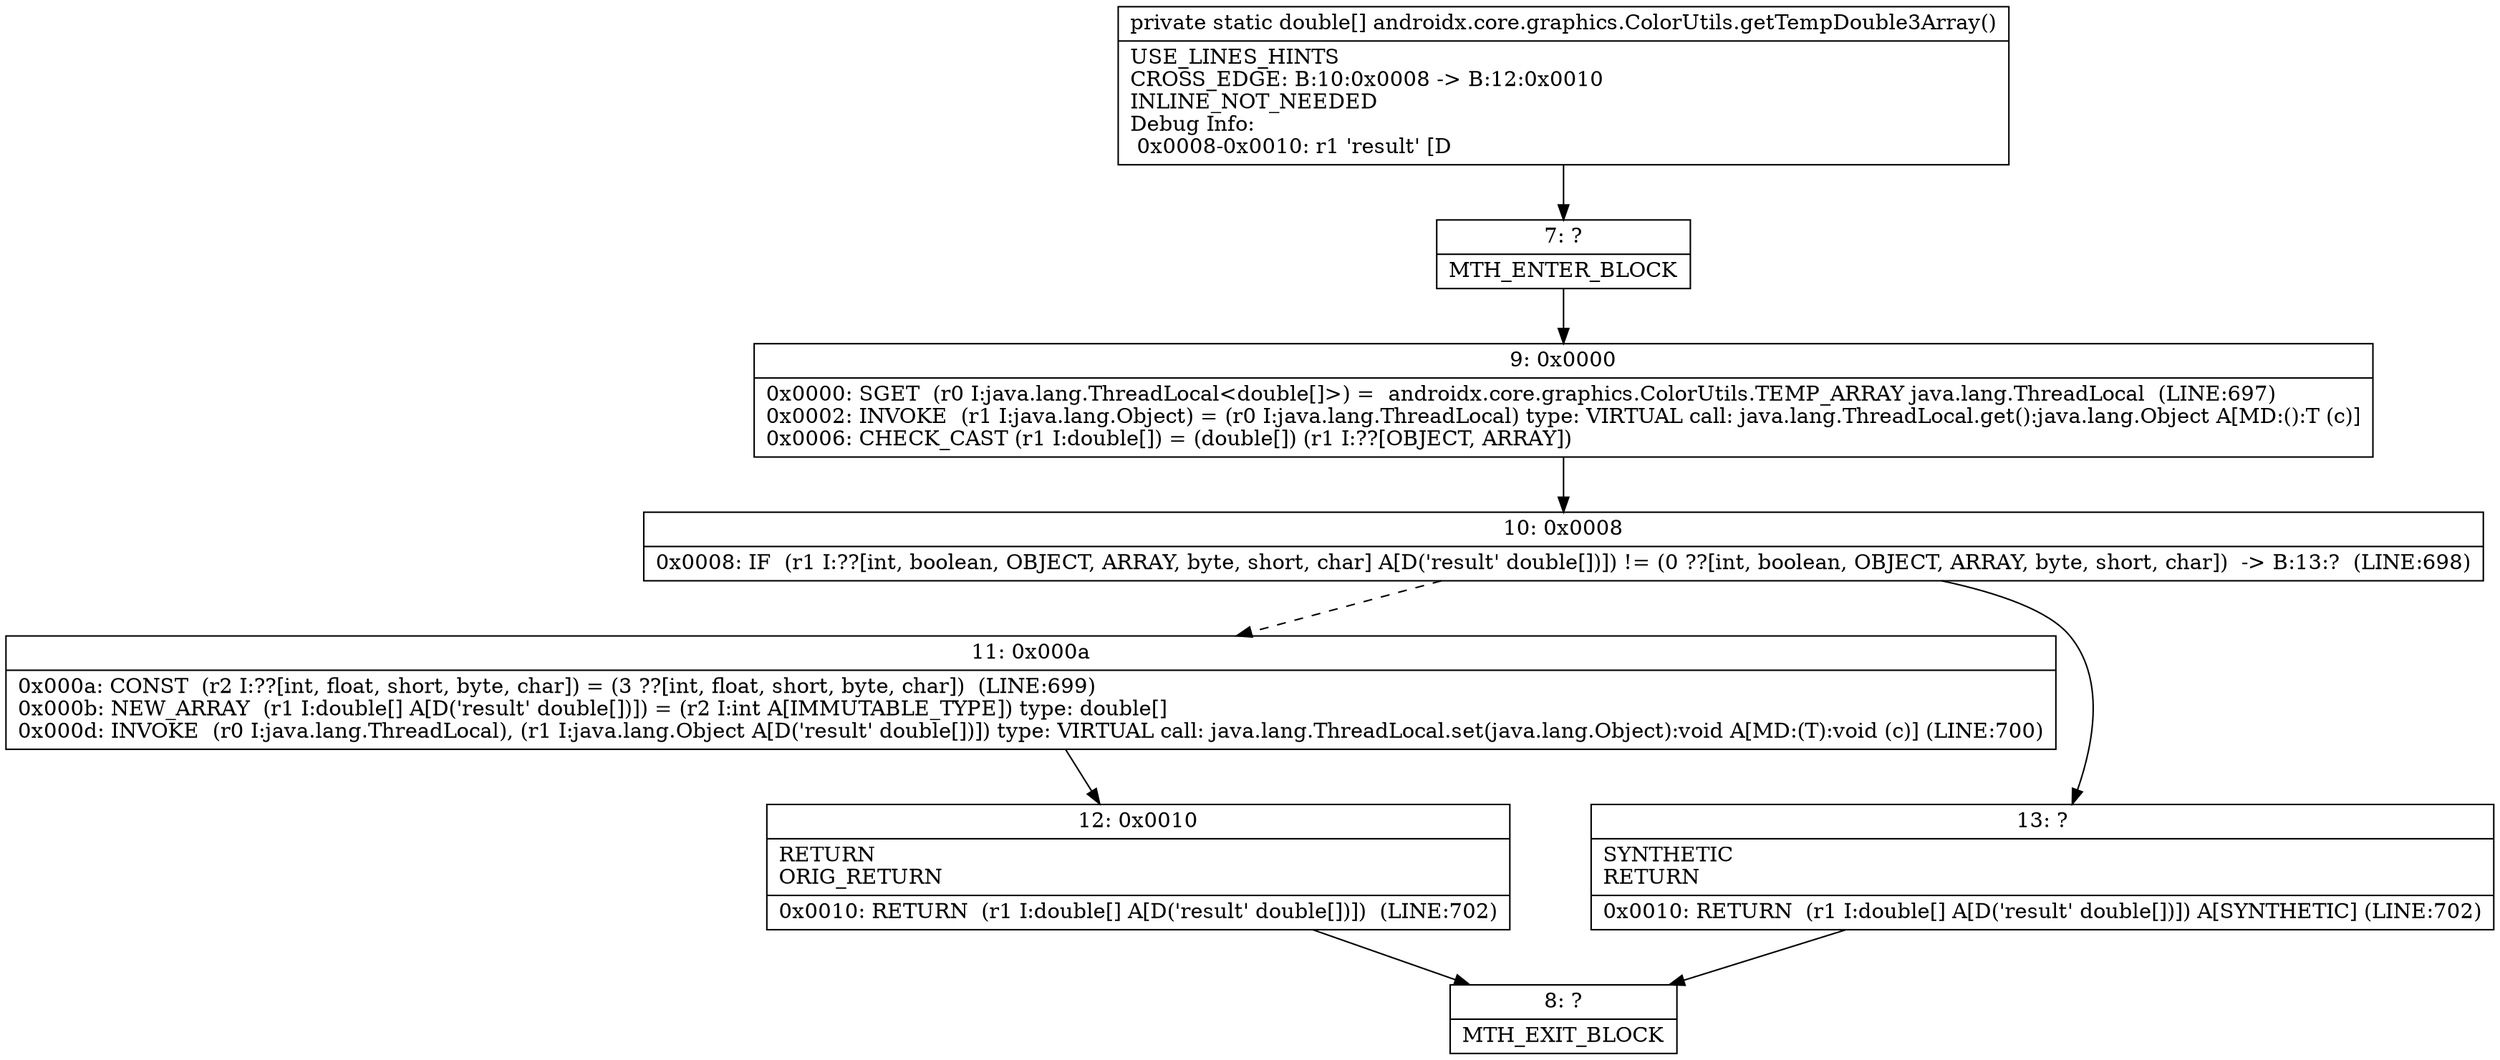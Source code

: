 digraph "CFG forandroidx.core.graphics.ColorUtils.getTempDouble3Array()[D" {
Node_7 [shape=record,label="{7\:\ ?|MTH_ENTER_BLOCK\l}"];
Node_9 [shape=record,label="{9\:\ 0x0000|0x0000: SGET  (r0 I:java.lang.ThreadLocal\<double[]\>) =  androidx.core.graphics.ColorUtils.TEMP_ARRAY java.lang.ThreadLocal  (LINE:697)\l0x0002: INVOKE  (r1 I:java.lang.Object) = (r0 I:java.lang.ThreadLocal) type: VIRTUAL call: java.lang.ThreadLocal.get():java.lang.Object A[MD:():T (c)]\l0x0006: CHECK_CAST (r1 I:double[]) = (double[]) (r1 I:??[OBJECT, ARRAY]) \l}"];
Node_10 [shape=record,label="{10\:\ 0x0008|0x0008: IF  (r1 I:??[int, boolean, OBJECT, ARRAY, byte, short, char] A[D('result' double[])]) != (0 ??[int, boolean, OBJECT, ARRAY, byte, short, char])  \-\> B:13:?  (LINE:698)\l}"];
Node_11 [shape=record,label="{11\:\ 0x000a|0x000a: CONST  (r2 I:??[int, float, short, byte, char]) = (3 ??[int, float, short, byte, char])  (LINE:699)\l0x000b: NEW_ARRAY  (r1 I:double[] A[D('result' double[])]) = (r2 I:int A[IMMUTABLE_TYPE]) type: double[] \l0x000d: INVOKE  (r0 I:java.lang.ThreadLocal), (r1 I:java.lang.Object A[D('result' double[])]) type: VIRTUAL call: java.lang.ThreadLocal.set(java.lang.Object):void A[MD:(T):void (c)] (LINE:700)\l}"];
Node_12 [shape=record,label="{12\:\ 0x0010|RETURN\lORIG_RETURN\l|0x0010: RETURN  (r1 I:double[] A[D('result' double[])])  (LINE:702)\l}"];
Node_8 [shape=record,label="{8\:\ ?|MTH_EXIT_BLOCK\l}"];
Node_13 [shape=record,label="{13\:\ ?|SYNTHETIC\lRETURN\l|0x0010: RETURN  (r1 I:double[] A[D('result' double[])]) A[SYNTHETIC] (LINE:702)\l}"];
MethodNode[shape=record,label="{private static double[] androidx.core.graphics.ColorUtils.getTempDouble3Array()  | USE_LINES_HINTS\lCROSS_EDGE: B:10:0x0008 \-\> B:12:0x0010\lINLINE_NOT_NEEDED\lDebug Info:\l  0x0008\-0x0010: r1 'result' [D\l}"];
MethodNode -> Node_7;Node_7 -> Node_9;
Node_9 -> Node_10;
Node_10 -> Node_11[style=dashed];
Node_10 -> Node_13;
Node_11 -> Node_12;
Node_12 -> Node_8;
Node_13 -> Node_8;
}

